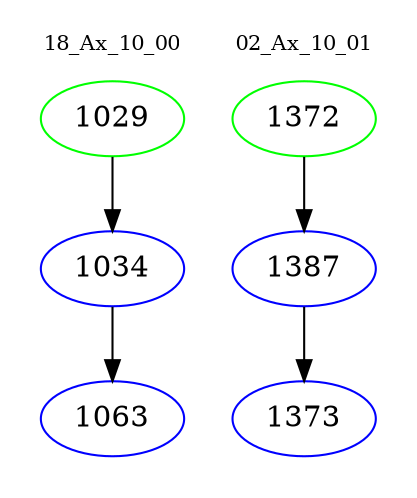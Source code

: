 digraph{
subgraph cluster_0 {
color = white
label = "18_Ax_10_00";
fontsize=10;
T0_1029 [label="1029", color="green"]
T0_1029 -> T0_1034 [color="black"]
T0_1034 [label="1034", color="blue"]
T0_1034 -> T0_1063 [color="black"]
T0_1063 [label="1063", color="blue"]
}
subgraph cluster_1 {
color = white
label = "02_Ax_10_01";
fontsize=10;
T1_1372 [label="1372", color="green"]
T1_1372 -> T1_1387 [color="black"]
T1_1387 [label="1387", color="blue"]
T1_1387 -> T1_1373 [color="black"]
T1_1373 [label="1373", color="blue"]
}
}
